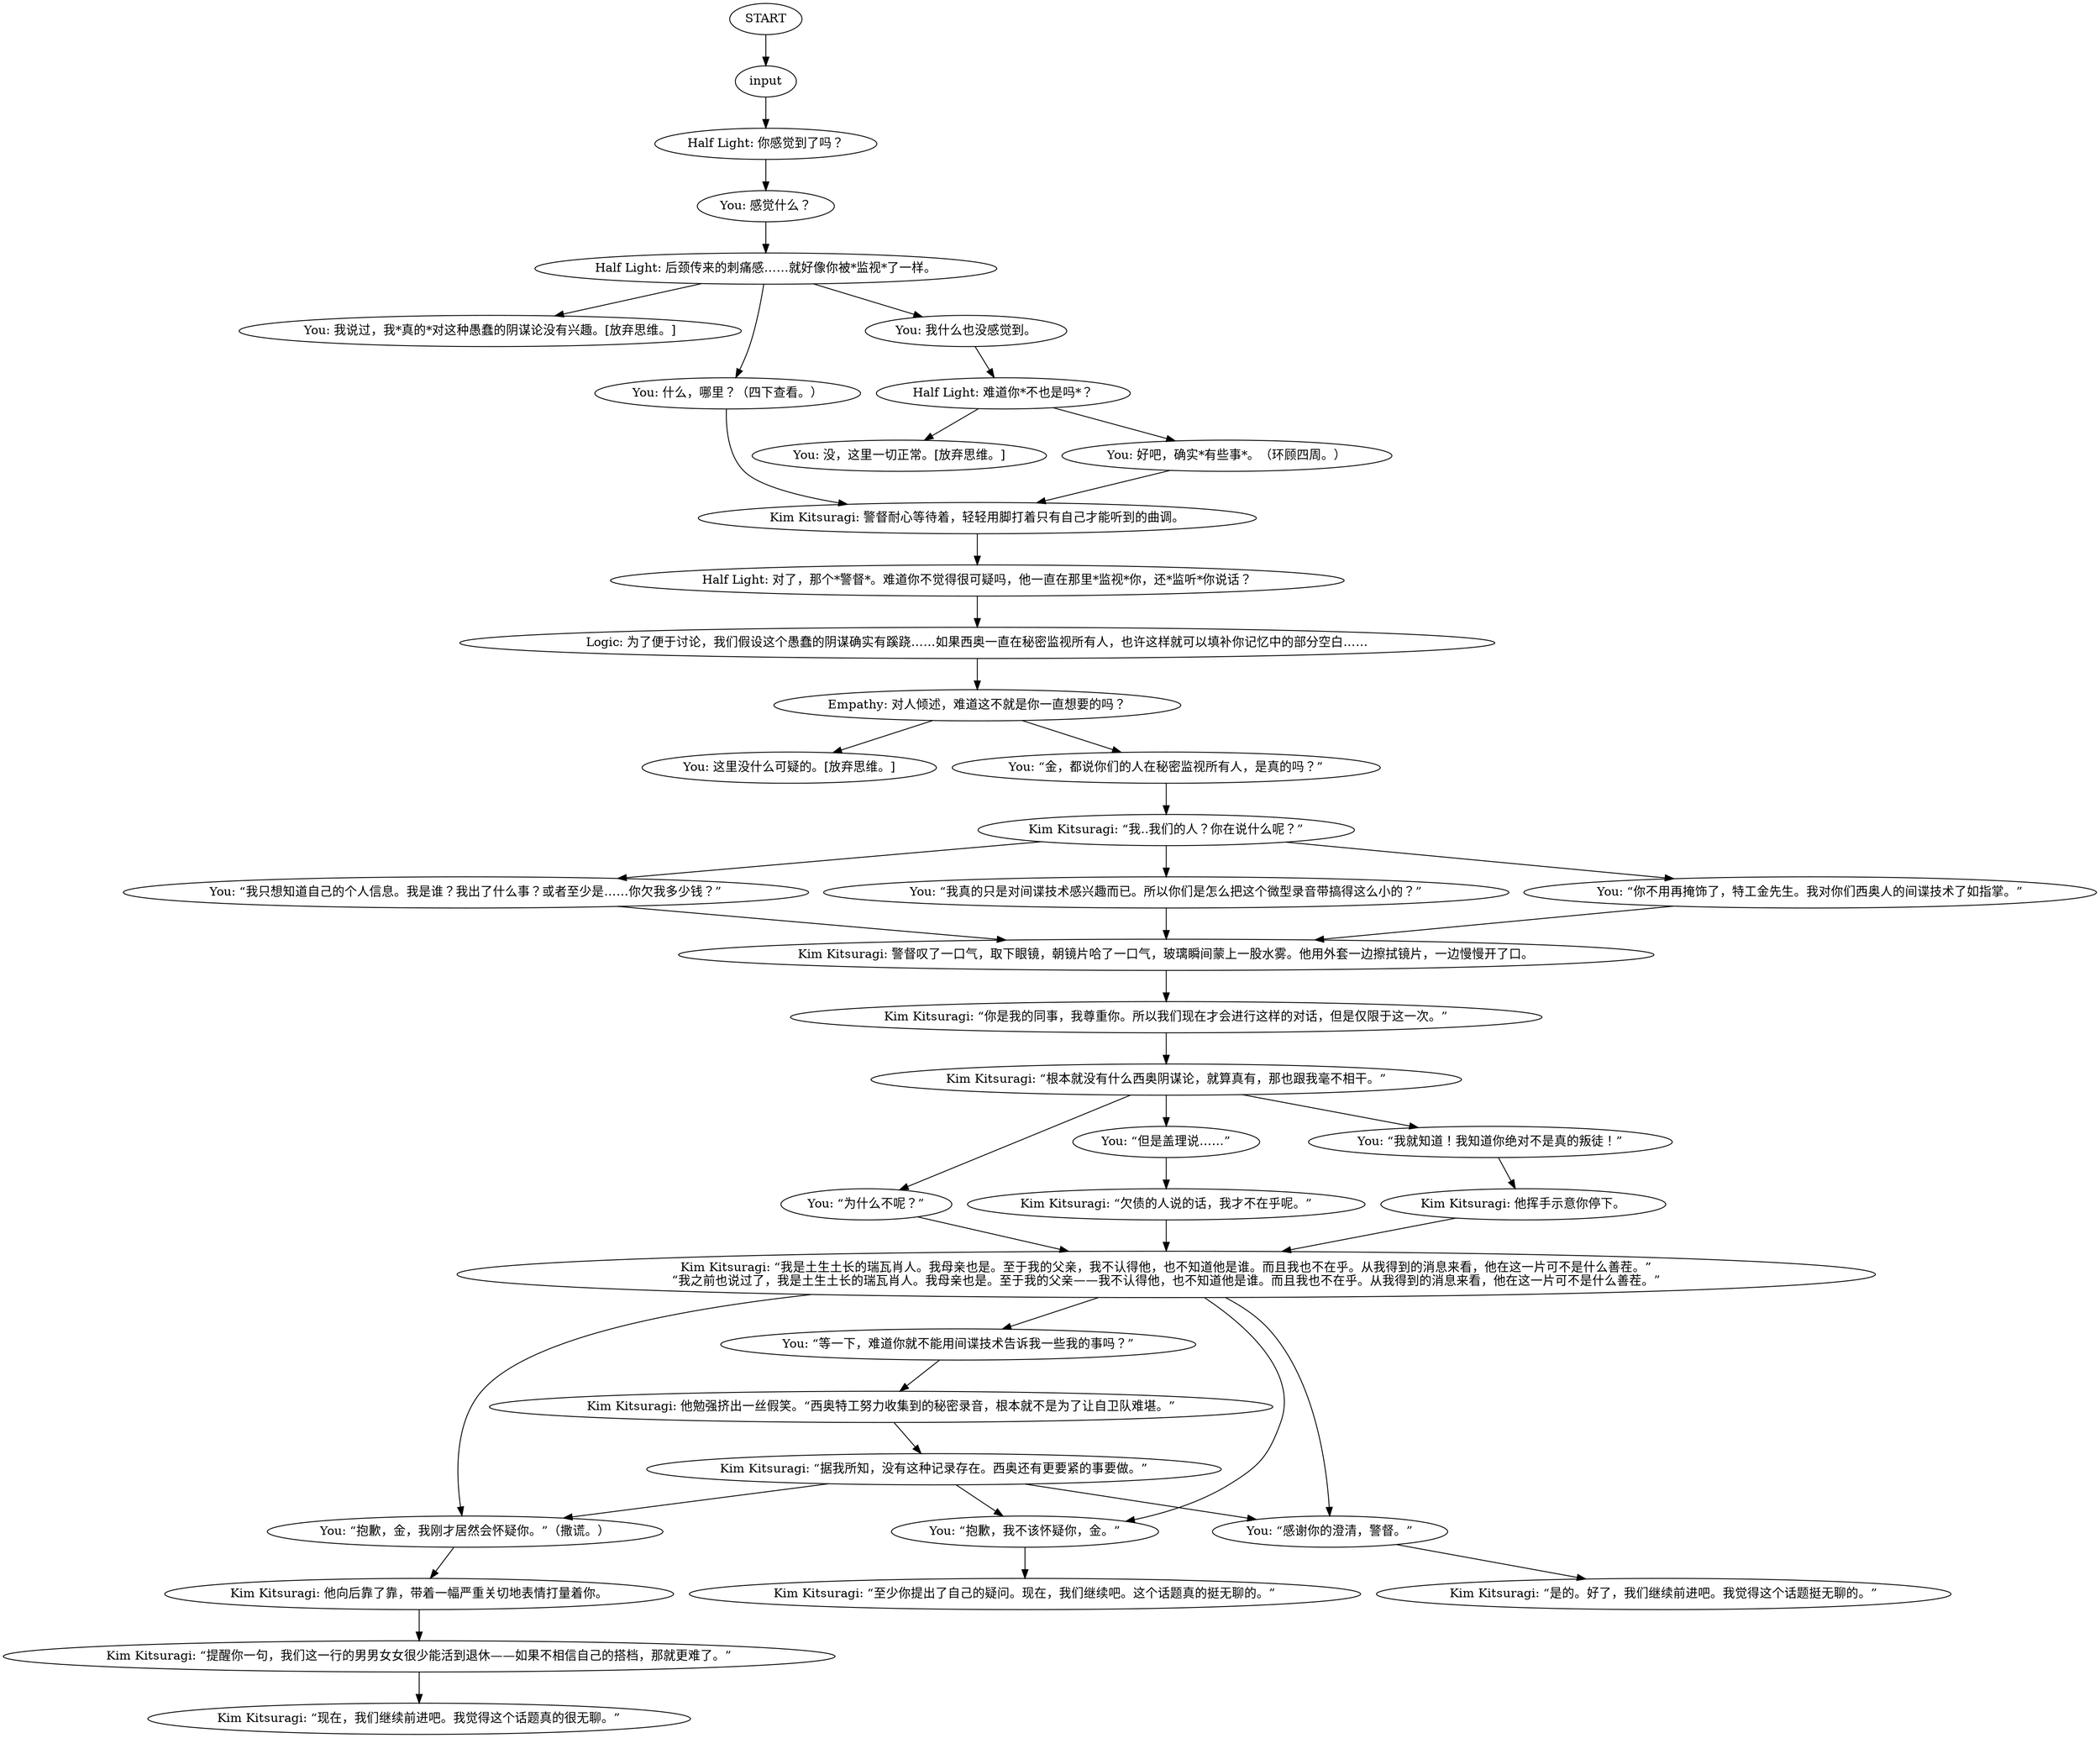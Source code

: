 # KIM ORB / seolite conspiracy
# kim and seolite conspiracy inland empire orb
# ==================================================
digraph G {
	  0 [label="START"];
	  1 [label="input"];
	  2 [label="Half Light: 你感觉到了吗？"];
	  3 [label="You: 我说过，我*真的*对这种愚蠢的阴谋论没有兴趣。[放弃思维。]"];
	  4 [label="You: “抱歉，金，我刚才居然会怀疑你。”（撒谎。）"];
	  5 [label="You: 这里没什么可疑的。[放弃思维。]"];
	  6 [label="You: 感觉什么？"];
	  7 [label="You: 什么，哪里？（四下查看。）"];
	  8 [label="Kim Kitsuragi: “现在，我们继续前进吧。我觉得这个话题真的很无聊。”"];
	  9 [label="Half Light: 难道你*不也是吗*？"];
	  10 [label="You: “为什么不呢？”"];
	  11 [label="You: “我就知道！我知道你绝对不是真的叛徒！”"];
	  12 [label="Half Light: 对了，那个*警督*。难道你不觉得很可疑吗，他一直在那里*监视*你，还*监听*你说话？"];
	  13 [label="You: “我只想知道自己的个人信息。我是谁？我出了什么事？或者至少是……你欠我多少钱？”"];
	  14 [label="You: “抱歉，我不该怀疑你，金。”"];
	  15 [label="Logic: 为了便于讨论，我们假设这个愚蠢的阴谋确实有蹊跷……如果西奥一直在秘密监视所有人，也许这样就可以填补你记忆中的部分空白……"];
	  16 [label="You: 没，这里一切正常。[放弃思维。]"];
	  17 [label="You: 我什么也没感觉到。"];
	  18 [label="You: “感谢你的澄清，警督。”"];
	  19 [label="You: “但是盖理说……”"];
	  20 [label="Kim Kitsuragi: 他勉强挤出一丝假笑。“西奥特工努力收集到的秘密录音，根本就不是为了让自卫队难堪。”"];
	  21 [label="Kim Kitsuragi: “是的。好了，我们继续前进吧。我觉得这个话题挺无聊的。”"];
	  22 [label="Kim Kitsuragi: “根本就没有什么西奥阴谋论，就算真有，那也跟我毫不相干。”"];
	  23 [label="You: 好吧，确实*有些事*。（环顾四周。）"];
	  24 [label="Kim Kitsuragi: “欠债的人说的话，我才不在乎呢。”"];
	  25 [label="Kim Kitsuragi: “我是土生土长的瑞瓦肖人。我母亲也是。至于我的父亲，我不认得他，也不知道他是谁。而且我也不在乎。从我得到的消息来看，他在这一片可不是什么善茬。”\n“我之前也说过了，我是土生土长的瑞瓦肖人。我母亲也是。至于我的父亲——我不认得他，也不知道他是谁。而且我也不在乎。从我得到的消息来看，他在这一片可不是什么善茬。”"];
	  26 [label="Kim Kitsuragi: “至少你提出了自己的疑问。现在，我们继续吧。这个话题真的挺无聊的。”"];
	  27 [label="Kim Kitsuragi: 他向后靠了靠，带着一幅严重关切地表情打量着你。"];
	  28 [label="You: “我真的只是对间谍技术感兴趣而已。所以你们是怎么把这个微型录音带搞得这么小的？”"];
	  29 [label="Half Light: 后颈传来的刺痛感……就好像你被*监视*了一样。"];
	  30 [label="You: “金，都说你们的人在秘密监视所有人，是真的吗？”"];
	  31 [label="Kim Kitsuragi: “我..我们的人？你在说什么呢？”"];
	  32 [label="Kim Kitsuragi: “你是我的同事，我尊重你。所以我们现在才会进行这样的对话，但是仅限于这一次。”"];
	  33 [label="Kim Kitsuragi: 警督耐心等待着，轻轻用脚打着只有自己才能听到的曲调。"];
	  35 [label="You: “你不用再掩饰了，特工金先生。我对你们西奥人的间谍技术了如指掌。”"];
	  36 [label="Kim Kitsuragi: 警督叹了一口气，取下眼镜，朝镜片哈了一口气，玻璃瞬间蒙上一股水雾。他用外套一边擦拭镜片，一边慢慢开了口。"];
	  37 [label="You: “等一下，难道你就不能用间谍技术告诉我一些我的事吗？”"];
	  38 [label="Kim Kitsuragi: “据我所知，没有这种记录存在。西奥还有更要紧的事要做。”"];
	  39 [label="Kim Kitsuragi: “提醒你一句，我们这一行的男男女女很少能活到退休——如果不相信自己的搭档，那就更难了。”"];
	  40 [label="Kim Kitsuragi: 他挥手示意你停下。"];
	  41 [label="Empathy: 对人倾述，难道这不就是你一直想要的吗？"];
	  0 -> 1
	  1 -> 2
	  2 -> 6
	  4 -> 27
	  6 -> 29
	  7 -> 33
	  9 -> 16
	  9 -> 23
	  10 -> 25
	  11 -> 40
	  12 -> 15
	  13 -> 36
	  14 -> 26
	  15 -> 41
	  17 -> 9
	  18 -> 21
	  19 -> 24
	  20 -> 38
	  22 -> 11
	  22 -> 10
	  22 -> 19
	  23 -> 33
	  24 -> 25
	  25 -> 18
	  25 -> 4
	  25 -> 37
	  25 -> 14
	  27 -> 39
	  28 -> 36
	  29 -> 17
	  29 -> 3
	  29 -> 7
	  30 -> 31
	  31 -> 35
	  31 -> 28
	  31 -> 13
	  32 -> 22
	  33 -> 12
	  35 -> 36
	  36 -> 32
	  37 -> 20
	  38 -> 18
	  38 -> 4
	  38 -> 14
	  39 -> 8
	  40 -> 25
	  41 -> 5
	  41 -> 30
}

